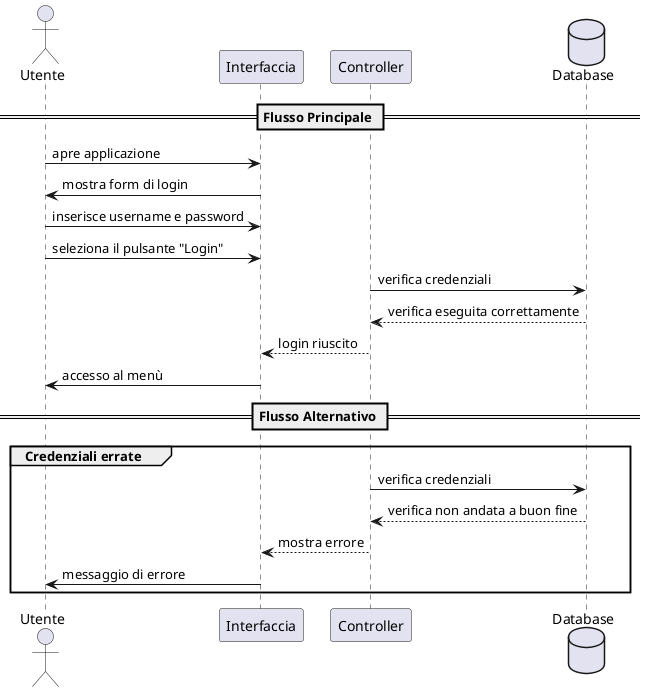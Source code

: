 @startuml
actor Utente

participant "Interfaccia" as UI
participant "Controller" as Controller
database "Database" as DB

== Flusso Principale ==

Utente -> UI : apre applicazione
UI -> Utente : mostra form di login
Utente -> UI : inserisce username e password
Utente -> UI : seleziona il pulsante "Login"

Controller -> DB : verifica credenziali
DB --> Controller : verifica eseguita correttamente
Controller --> UI : login riuscito
UI -> Utente : accesso al menù
== Flusso Alternativo ==

group Credenziali errate
Controller -> DB : verifica credenziali
DB --> Controller : verifica non andata a buon fine
Controller --> UI : mostra errore
UI -> Utente : messaggio di errore
end

@enduml

